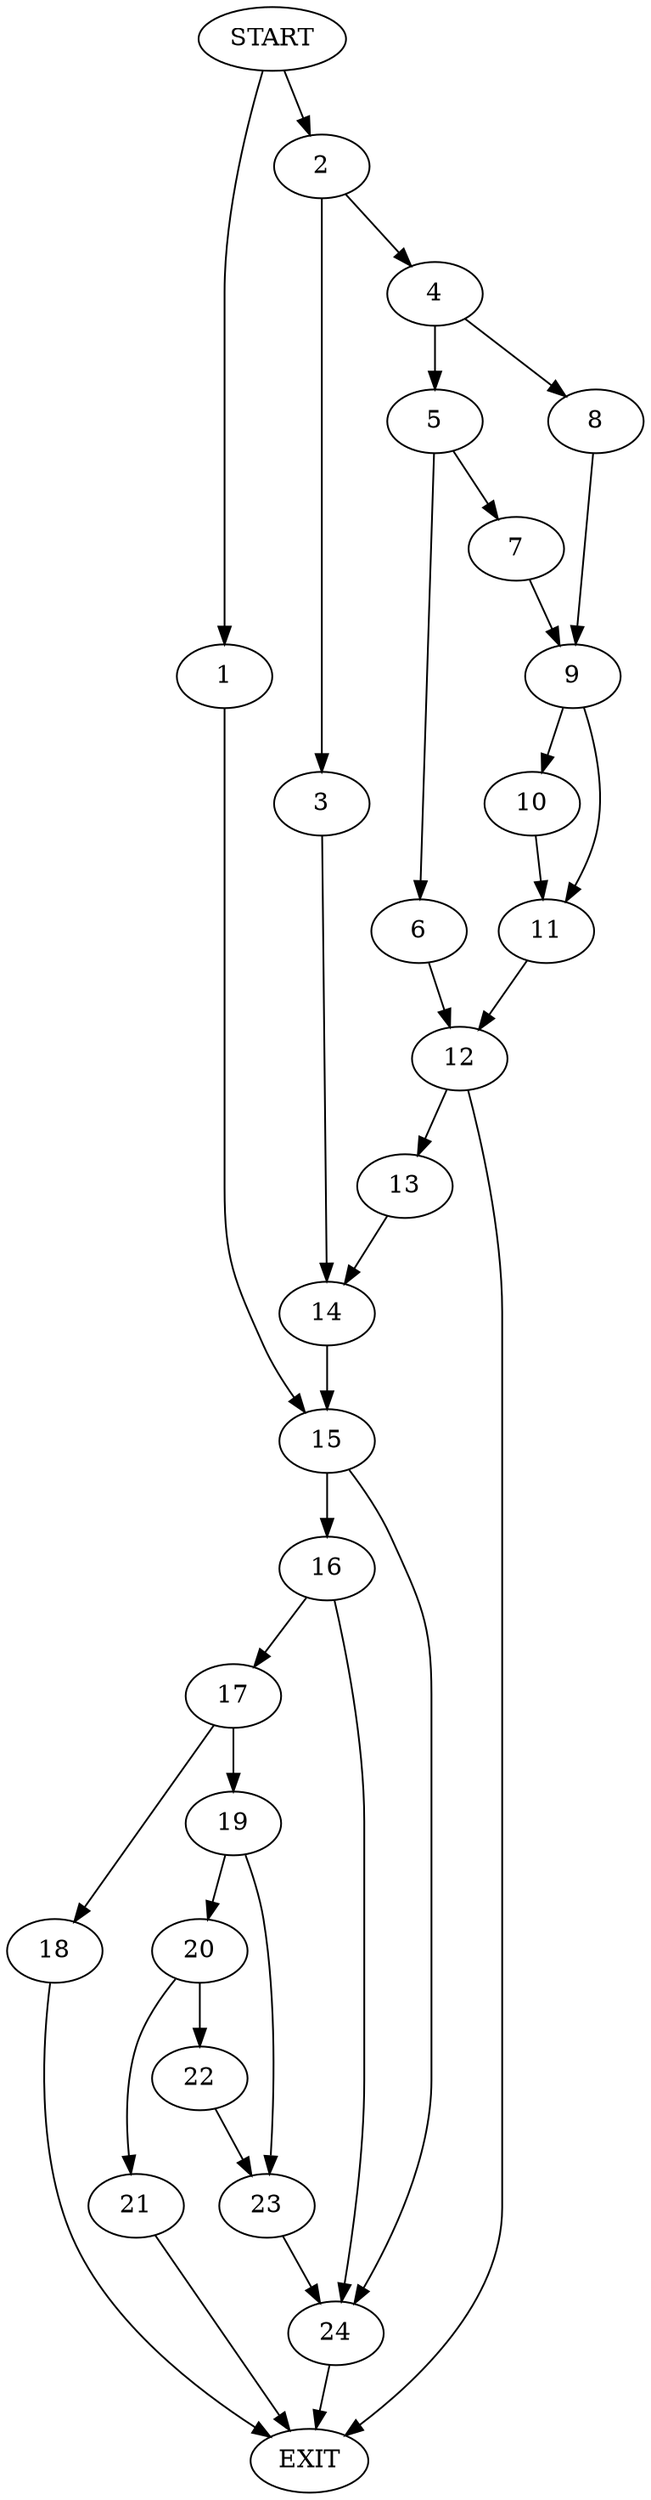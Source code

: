 digraph { 
0 [label="START"];
1;
2;
3;
4;
5;
6;
7;
8;
9;
10;
11;
12;
13;
14;
15;
16;
17;
18;
19;
20;
21;
22;
23;
24;
25[label="EXIT"];
0 -> 1;
0 -> 2;
1 -> 15;
2 -> 3;
2 -> 4;
3 -> 14;
4 -> 5;
4 -> 8;
5 -> 6;
5 -> 7;
6 -> 12;
7 -> 9;
8 -> 9;
9 -> 10;
9 -> 11;
10 -> 11;
11 -> 12;
12 -> 25;
12 -> 13;
13 -> 14;
14 -> 15;
15 -> 16;
15 -> 24;
16 -> 17;
16 -> 24;
17 -> 18;
17 -> 19;
18 -> 25;
19 -> 20;
19 -> 23;
20 -> 21;
20 -> 22;
21 -> 25;
22 -> 23;
23 -> 24;
24 -> 25;
}